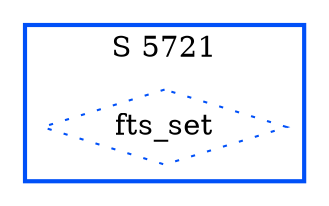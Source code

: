 digraph G {
  ratio=0.500000;
  "UV fts_set (5721)" [shape=diamond, label="fts_set", color="#0050F8",
                       style=dotted];
  
  subgraph cluster_5721 { label="S 5721";
    color="#0050F8";
    style=bold;
    "UV fts_set (5721)"; };
  
  
  }